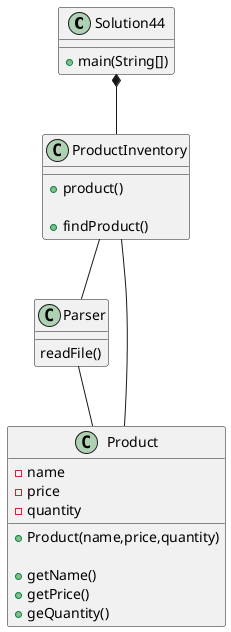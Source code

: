 @startuml
class Solution44 {
    +main(String[])
        'BufferedReader bufferedReader = new BufferedReader(new InputStreamReader(System.in));
        'ProductInventory inventory = new ProductInventory("data/exercise44_input.json");

        'while loop that keeps looping if the product is not found
            'prompt user for a product
            'call the inventory.findProduct(search)

        'print out the final output
}

class Parser {
    readFile()
        'parser object
        'store the product to an array
        'while loop that keeps iterating until no input is left
}

class Product{
    'attributes
    -name
    -price
    -quantity

    'constructor
    +Product(name,price,quantity)

     'getters
    +getName()
    +getPrice()
    +geQuantity()
}

class ProductInventory{
    'attribute
    +product()

    +findProduct()
    'return a string if a product is found or not

}

Solution44 *-- ProductInventory
ProductInventory -- Parser
ProductInventory -- Product
Parser -- Product
@enduml